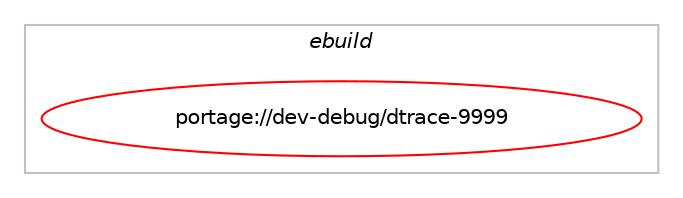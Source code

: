 digraph prolog {

# *************
# Graph options
# *************

newrank=true;
concentrate=true;
compound=true;
graph [rankdir=LR,fontname=Helvetica,fontsize=10,ranksep=1.5];#, ranksep=2.5, nodesep=0.2];
edge  [arrowhead=vee];
node  [fontname=Helvetica,fontsize=10];

# **********
# The ebuild
# **********

subgraph cluster_leftcol {
color=gray;
label=<<i>ebuild</i>>;
id [label="portage://dev-debug/dtrace-9999", color=red, width=4, href="../dev-debug/dtrace-9999.svg"];
}

# ****************
# The dependencies
# ****************

subgraph cluster_midcol {
color=gray;
label=<<i>dependencies</i>>;
subgraph cluster_compile {
fillcolor="#eeeeee";
style=filled;
label=<<i>compile</i>>;
# *** BEGIN UNKNOWN DEPENDENCY TYPE (TODO) ***
# id -> equal(use_conditional_group(positive,systemd,portage://dev-debug/dtrace-9999,[package_dependency(portage://dev-debug/dtrace-9999,install,no,sys-apps,systemd,none,[,,],[],[])]))
# *** END UNKNOWN DEPENDENCY TYPE (TODO) ***

# *** BEGIN UNKNOWN DEPENDENCY TYPE (TODO) ***
# id -> equal(package_dependency(portage://dev-debug/dtrace-9999,install,no,dev-debug,valgrind,none,[,,],[],[]))
# *** END UNKNOWN DEPENDENCY TYPE (TODO) ***

# *** BEGIN UNKNOWN DEPENDENCY TYPE (TODO) ***
# id -> equal(package_dependency(portage://dev-debug/dtrace-9999,install,no,dev-libs,elfutils,none,[,,],[],[]))
# *** END UNKNOWN DEPENDENCY TYPE (TODO) ***

# *** BEGIN UNKNOWN DEPENDENCY TYPE (TODO) ***
# id -> equal(package_dependency(portage://dev-debug/dtrace-9999,install,no,dev-libs,libbpf,none,[,,],[],[]))
# *** END UNKNOWN DEPENDENCY TYPE (TODO) ***

# *** BEGIN UNKNOWN DEPENDENCY TYPE (TODO) ***
# id -> equal(package_dependency(portage://dev-debug/dtrace-9999,install,no,dev-libs,libpfm,none,[,,],any_same_slot,[]))
# *** END UNKNOWN DEPENDENCY TYPE (TODO) ***

# *** BEGIN UNKNOWN DEPENDENCY TYPE (TODO) ***
# id -> equal(package_dependency(portage://dev-debug/dtrace-9999,install,no,net-analyzer,wireshark,none,[,,],[],[use(enable(dumpcap),none)]))
# *** END UNKNOWN DEPENDENCY TYPE (TODO) ***

# *** BEGIN UNKNOWN DEPENDENCY TYPE (TODO) ***
# id -> equal(package_dependency(portage://dev-debug/dtrace-9999,install,no,net-libs,libpcap,none,[,,],[],[]))
# *** END UNKNOWN DEPENDENCY TYPE (TODO) ***

# *** BEGIN UNKNOWN DEPENDENCY TYPE (TODO) ***
# id -> equal(package_dependency(portage://dev-debug/dtrace-9999,install,no,sys-fs,fuse,greaterequal,[3.2.0,,,3.2.0],[slot(3)],[]))
# *** END UNKNOWN DEPENDENCY TYPE (TODO) ***

# *** BEGIN UNKNOWN DEPENDENCY TYPE (TODO) ***
# id -> equal(package_dependency(portage://dev-debug/dtrace-9999,install,no,sys-libs,binutils-libs,greaterequal,[2.42,,,2.42],any_same_slot,[]))
# *** END UNKNOWN DEPENDENCY TYPE (TODO) ***

# *** BEGIN UNKNOWN DEPENDENCY TYPE (TODO) ***
# id -> equal(package_dependency(portage://dev-debug/dtrace-9999,install,no,sys-libs,zlib,none,[,,],[],[]))
# *** END UNKNOWN DEPENDENCY TYPE (TODO) ***

}
subgraph cluster_compileandrun {
fillcolor="#eeeeee";
style=filled;
label=<<i>compile and run</i>>;
}
subgraph cluster_run {
fillcolor="#eeeeee";
style=filled;
label=<<i>run</i>>;
# *** BEGIN UNKNOWN DEPENDENCY TYPE (TODO) ***
# id -> equal(use_conditional_group(positive,systemd,portage://dev-debug/dtrace-9999,[package_dependency(portage://dev-debug/dtrace-9999,run,no,sys-apps,systemd,none,[,,],[],[])]))
# *** END UNKNOWN DEPENDENCY TYPE (TODO) ***

# *** BEGIN UNKNOWN DEPENDENCY TYPE (TODO) ***
# id -> equal(use_conditional_group(positive,test-install,portage://dev-debug/dtrace-9999,[package_dependency(portage://dev-debug/dtrace-9999,run,no,app-alternatives,bc,none,[,,],[],[]),package_dependency(portage://dev-debug/dtrace-9999,run,no,app-editors,vim-core,none,[,,],[],[]),package_dependency(portage://dev-debug/dtrace-9999,run,no,dev-build,make,none,[,,],[],[]),package_dependency(portage://dev-debug/dtrace-9999,run,no,dev-lang,perl,none,[,,],[],[]),package_dependency(portage://dev-debug/dtrace-9999,run,no,dev-util,perf,none,[,,],[],[]),package_dependency(portage://dev-debug/dtrace-9999,run,no,net-fs,nfs-utils,none,[,,],[],[]),package_dependency(portage://dev-debug/dtrace-9999,run,no,sys-apps,coreutils,none,[,,],[],[]),package_dependency(portage://dev-debug/dtrace-9999,run,no,sys-fs,xfsprogs,none,[,,],[],[]),package_dependency(portage://dev-debug/dtrace-9999,run,no,sys-process,time,none,[,,],[],[]),package_dependency(portage://dev-debug/dtrace-9999,run,no,virtual,jdk,none,[,,],[],[]),package_dependency(portage://dev-debug/dtrace-9999,run,no,virtual,perl-IO-Socket-IP,none,[,,],[],[])]))
# *** END UNKNOWN DEPENDENCY TYPE (TODO) ***

# *** BEGIN UNKNOWN DEPENDENCY TYPE (TODO) ***
# id -> equal(package_dependency(portage://dev-debug/dtrace-9999,run,no,dev-libs,elfutils,none,[,,],[],[]))
# *** END UNKNOWN DEPENDENCY TYPE (TODO) ***

# *** BEGIN UNKNOWN DEPENDENCY TYPE (TODO) ***
# id -> equal(package_dependency(portage://dev-debug/dtrace-9999,run,no,dev-libs,libbpf,none,[,,],[],[]))
# *** END UNKNOWN DEPENDENCY TYPE (TODO) ***

# *** BEGIN UNKNOWN DEPENDENCY TYPE (TODO) ***
# id -> equal(package_dependency(portage://dev-debug/dtrace-9999,run,no,dev-libs,libpfm,none,[,,],any_same_slot,[]))
# *** END UNKNOWN DEPENDENCY TYPE (TODO) ***

# *** BEGIN UNKNOWN DEPENDENCY TYPE (TODO) ***
# id -> equal(package_dependency(portage://dev-debug/dtrace-9999,run,no,net-analyzer,wireshark,none,[,,],[],[]))
# *** END UNKNOWN DEPENDENCY TYPE (TODO) ***

# *** BEGIN UNKNOWN DEPENDENCY TYPE (TODO) ***
# id -> equal(package_dependency(portage://dev-debug/dtrace-9999,run,no,net-analyzer,wireshark,none,[,,],[],[use(enable(dumpcap),none)]))
# *** END UNKNOWN DEPENDENCY TYPE (TODO) ***

# *** BEGIN UNKNOWN DEPENDENCY TYPE (TODO) ***
# id -> equal(package_dependency(portage://dev-debug/dtrace-9999,run,no,net-libs,libpcap,none,[,,],[],[]))
# *** END UNKNOWN DEPENDENCY TYPE (TODO) ***

# *** BEGIN UNKNOWN DEPENDENCY TYPE (TODO) ***
# id -> equal(package_dependency(portage://dev-debug/dtrace-9999,run,no,sys-fs,fuse,greaterequal,[3.2.0,,,3.2.0],[slot(3)],[]))
# *** END UNKNOWN DEPENDENCY TYPE (TODO) ***

# *** BEGIN UNKNOWN DEPENDENCY TYPE (TODO) ***
# id -> equal(package_dependency(portage://dev-debug/dtrace-9999,run,no,sys-libs,binutils-libs,greaterequal,[2.42,,,2.42],any_same_slot,[]))
# *** END UNKNOWN DEPENDENCY TYPE (TODO) ***

# *** BEGIN UNKNOWN DEPENDENCY TYPE (TODO) ***
# id -> equal(package_dependency(portage://dev-debug/dtrace-9999,run,no,sys-libs,zlib,none,[,,],[],[]))
# *** END UNKNOWN DEPENDENCY TYPE (TODO) ***

# *** BEGIN UNKNOWN DEPENDENCY TYPE (TODO) ***
# id -> equal(package_dependency(portage://dev-debug/dtrace-9999,run,weak,dev-debug,systemtap,none,[,,],[],[use(enable(dtrace-symlink),positive)]))
# *** END UNKNOWN DEPENDENCY TYPE (TODO) ***

}
}

# **************
# The candidates
# **************

subgraph cluster_choices {
rank=same;
color=gray;
label=<<i>candidates</i>>;

}

}
